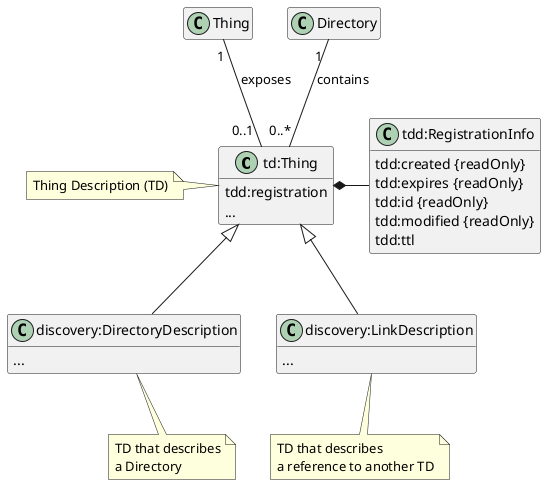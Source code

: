 @startuml exploration-class-diagram
class TD as "td:Thing"
class DD as "discovery:DirectoryDescription"
class LD as "discovery:LinkDescription"
class RI as "tdd:RegistrationInfo"

/' relations '/
Thing "1" -- "0..1 " TD: exposes
Directory "1 " -- "0..*" TD: contains
TD *-right- RI
TD <|-- DD
TD <|-- LD

/' classes and notes '/
class Directory {

}
class TD {
    tdd:registration
    ...
}
note left: Thing Description (TD)
class RI {
    tdd:created {readOnly}
    tdd:expires {readOnly}
    tdd:id {readOnly}
    tdd:modified {readOnly}
    tdd:ttl
}
together {
    class DD {
        ...
    }
    note bottom: TD that describes\na Directory

    class LD {
        ...
    }
    note bottom: TD that describes\na reference to another TD
}

/' configurations '/
hide Directory members
hide Thing members
' hide members
hide methods
@enduml